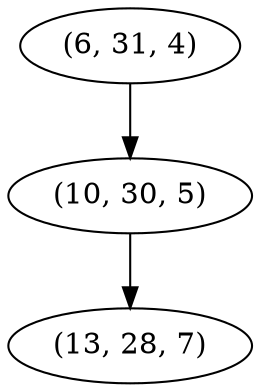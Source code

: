digraph tree {
    "(6, 31, 4)";
    "(10, 30, 5)";
    "(13, 28, 7)";
    "(6, 31, 4)" -> "(10, 30, 5)";
    "(10, 30, 5)" -> "(13, 28, 7)";
}
